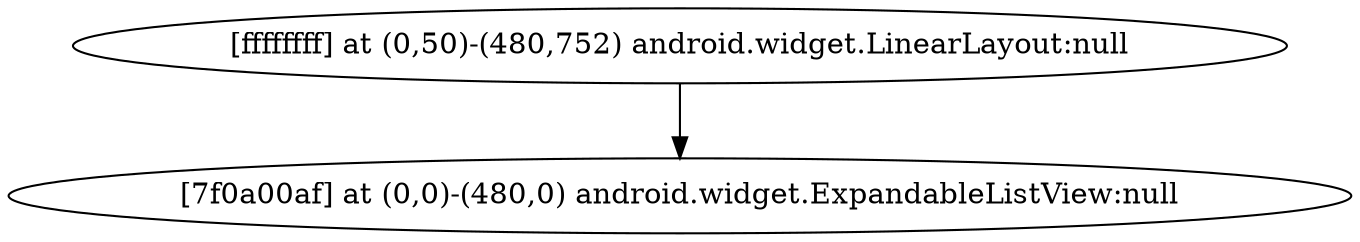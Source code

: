 strict digraph G {
  1 [ label="[ffffffff] at (0,50)-(480,752) android.widget.LinearLayout:null" ];
  2 [ label="[7f0a00af] at (0,0)-(480,0) android.widget.ExpandableListView:null" ];
  1 -> 2;
}
